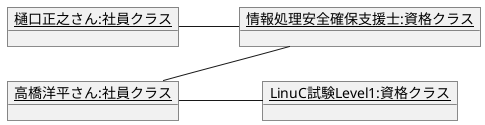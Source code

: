 @startuml
left to right direction
object "<u>高橋洋平さん:社員クラス</u>" as s1 {

}
object "<u>樋口正之さん:社員クラス</u>" as s2 {

}
object "<u>情報処理安全確保支援士:資格クラス</u>" as k1{

}
object "<u>LinuC試験Level1:資格クラス</u>" as k2{

}
s1 -- k1
s1 -- k2
s2 -- k1
@enduml